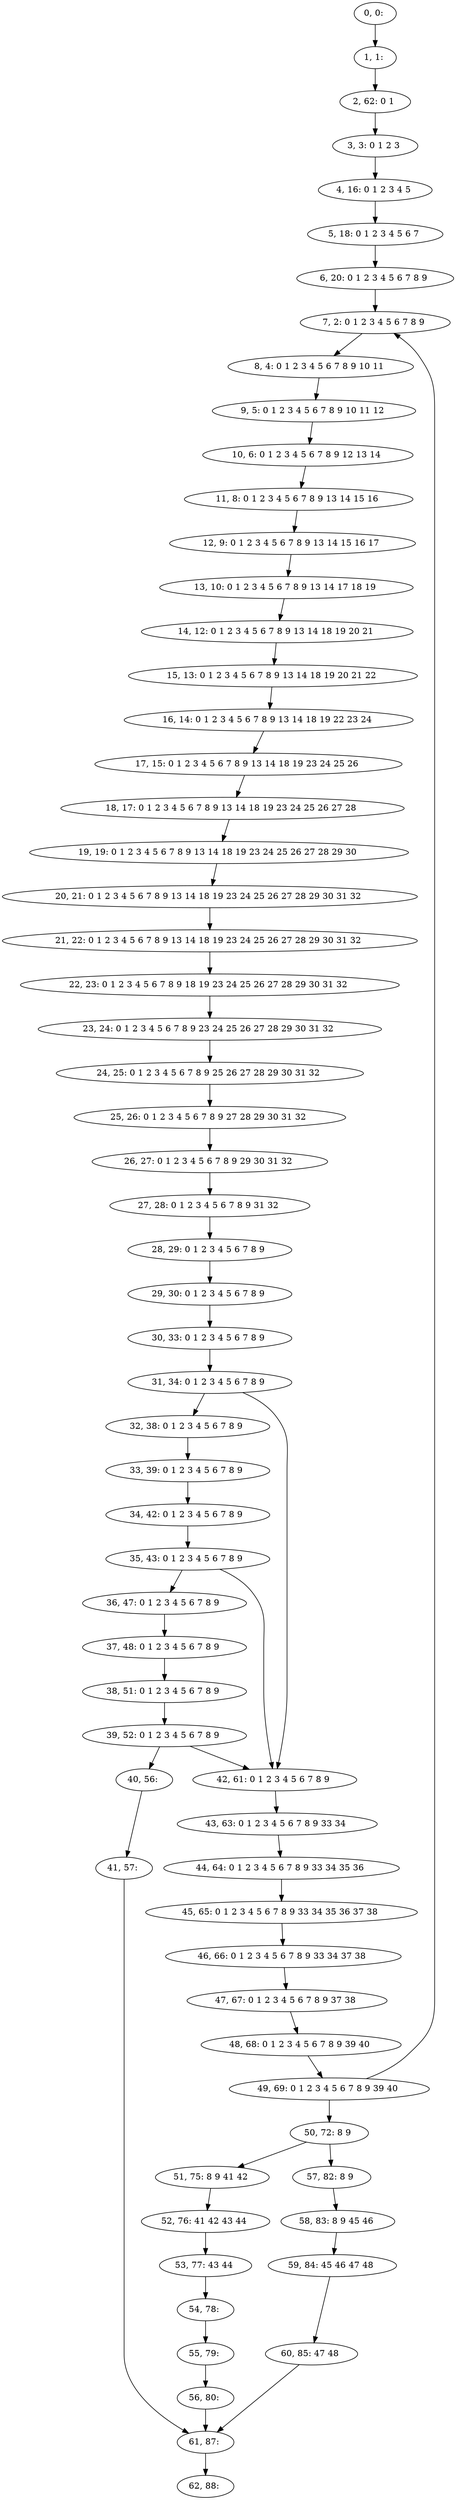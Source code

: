 digraph G {
0[label="0, 0: "];
1[label="1, 1: "];
2[label="2, 62: 0 1 "];
3[label="3, 3: 0 1 2 3 "];
4[label="4, 16: 0 1 2 3 4 5 "];
5[label="5, 18: 0 1 2 3 4 5 6 7 "];
6[label="6, 20: 0 1 2 3 4 5 6 7 8 9 "];
7[label="7, 2: 0 1 2 3 4 5 6 7 8 9 "];
8[label="8, 4: 0 1 2 3 4 5 6 7 8 9 10 11 "];
9[label="9, 5: 0 1 2 3 4 5 6 7 8 9 10 11 12 "];
10[label="10, 6: 0 1 2 3 4 5 6 7 8 9 12 13 14 "];
11[label="11, 8: 0 1 2 3 4 5 6 7 8 9 13 14 15 16 "];
12[label="12, 9: 0 1 2 3 4 5 6 7 8 9 13 14 15 16 17 "];
13[label="13, 10: 0 1 2 3 4 5 6 7 8 9 13 14 17 18 19 "];
14[label="14, 12: 0 1 2 3 4 5 6 7 8 9 13 14 18 19 20 21 "];
15[label="15, 13: 0 1 2 3 4 5 6 7 8 9 13 14 18 19 20 21 22 "];
16[label="16, 14: 0 1 2 3 4 5 6 7 8 9 13 14 18 19 22 23 24 "];
17[label="17, 15: 0 1 2 3 4 5 6 7 8 9 13 14 18 19 23 24 25 26 "];
18[label="18, 17: 0 1 2 3 4 5 6 7 8 9 13 14 18 19 23 24 25 26 27 28 "];
19[label="19, 19: 0 1 2 3 4 5 6 7 8 9 13 14 18 19 23 24 25 26 27 28 29 30 "];
20[label="20, 21: 0 1 2 3 4 5 6 7 8 9 13 14 18 19 23 24 25 26 27 28 29 30 31 32 "];
21[label="21, 22: 0 1 2 3 4 5 6 7 8 9 13 14 18 19 23 24 25 26 27 28 29 30 31 32 "];
22[label="22, 23: 0 1 2 3 4 5 6 7 8 9 18 19 23 24 25 26 27 28 29 30 31 32 "];
23[label="23, 24: 0 1 2 3 4 5 6 7 8 9 23 24 25 26 27 28 29 30 31 32 "];
24[label="24, 25: 0 1 2 3 4 5 6 7 8 9 25 26 27 28 29 30 31 32 "];
25[label="25, 26: 0 1 2 3 4 5 6 7 8 9 27 28 29 30 31 32 "];
26[label="26, 27: 0 1 2 3 4 5 6 7 8 9 29 30 31 32 "];
27[label="27, 28: 0 1 2 3 4 5 6 7 8 9 31 32 "];
28[label="28, 29: 0 1 2 3 4 5 6 7 8 9 "];
29[label="29, 30: 0 1 2 3 4 5 6 7 8 9 "];
30[label="30, 33: 0 1 2 3 4 5 6 7 8 9 "];
31[label="31, 34: 0 1 2 3 4 5 6 7 8 9 "];
32[label="32, 38: 0 1 2 3 4 5 6 7 8 9 "];
33[label="33, 39: 0 1 2 3 4 5 6 7 8 9 "];
34[label="34, 42: 0 1 2 3 4 5 6 7 8 9 "];
35[label="35, 43: 0 1 2 3 4 5 6 7 8 9 "];
36[label="36, 47: 0 1 2 3 4 5 6 7 8 9 "];
37[label="37, 48: 0 1 2 3 4 5 6 7 8 9 "];
38[label="38, 51: 0 1 2 3 4 5 6 7 8 9 "];
39[label="39, 52: 0 1 2 3 4 5 6 7 8 9 "];
40[label="40, 56: "];
41[label="41, 57: "];
42[label="42, 61: 0 1 2 3 4 5 6 7 8 9 "];
43[label="43, 63: 0 1 2 3 4 5 6 7 8 9 33 34 "];
44[label="44, 64: 0 1 2 3 4 5 6 7 8 9 33 34 35 36 "];
45[label="45, 65: 0 1 2 3 4 5 6 7 8 9 33 34 35 36 37 38 "];
46[label="46, 66: 0 1 2 3 4 5 6 7 8 9 33 34 37 38 "];
47[label="47, 67: 0 1 2 3 4 5 6 7 8 9 37 38 "];
48[label="48, 68: 0 1 2 3 4 5 6 7 8 9 39 40 "];
49[label="49, 69: 0 1 2 3 4 5 6 7 8 9 39 40 "];
50[label="50, 72: 8 9 "];
51[label="51, 75: 8 9 41 42 "];
52[label="52, 76: 41 42 43 44 "];
53[label="53, 77: 43 44 "];
54[label="54, 78: "];
55[label="55, 79: "];
56[label="56, 80: "];
57[label="57, 82: 8 9 "];
58[label="58, 83: 8 9 45 46 "];
59[label="59, 84: 45 46 47 48 "];
60[label="60, 85: 47 48 "];
61[label="61, 87: "];
62[label="62, 88: "];
0->1 ;
1->2 ;
2->3 ;
3->4 ;
4->5 ;
5->6 ;
6->7 ;
7->8 ;
8->9 ;
9->10 ;
10->11 ;
11->12 ;
12->13 ;
13->14 ;
14->15 ;
15->16 ;
16->17 ;
17->18 ;
18->19 ;
19->20 ;
20->21 ;
21->22 ;
22->23 ;
23->24 ;
24->25 ;
25->26 ;
26->27 ;
27->28 ;
28->29 ;
29->30 ;
30->31 ;
31->32 ;
31->42 ;
32->33 ;
33->34 ;
34->35 ;
35->36 ;
35->42 ;
36->37 ;
37->38 ;
38->39 ;
39->40 ;
39->42 ;
40->41 ;
41->61 ;
42->43 ;
43->44 ;
44->45 ;
45->46 ;
46->47 ;
47->48 ;
48->49 ;
49->50 ;
49->7 ;
50->51 ;
50->57 ;
51->52 ;
52->53 ;
53->54 ;
54->55 ;
55->56 ;
56->61 ;
57->58 ;
58->59 ;
59->60 ;
60->61 ;
61->62 ;
}
